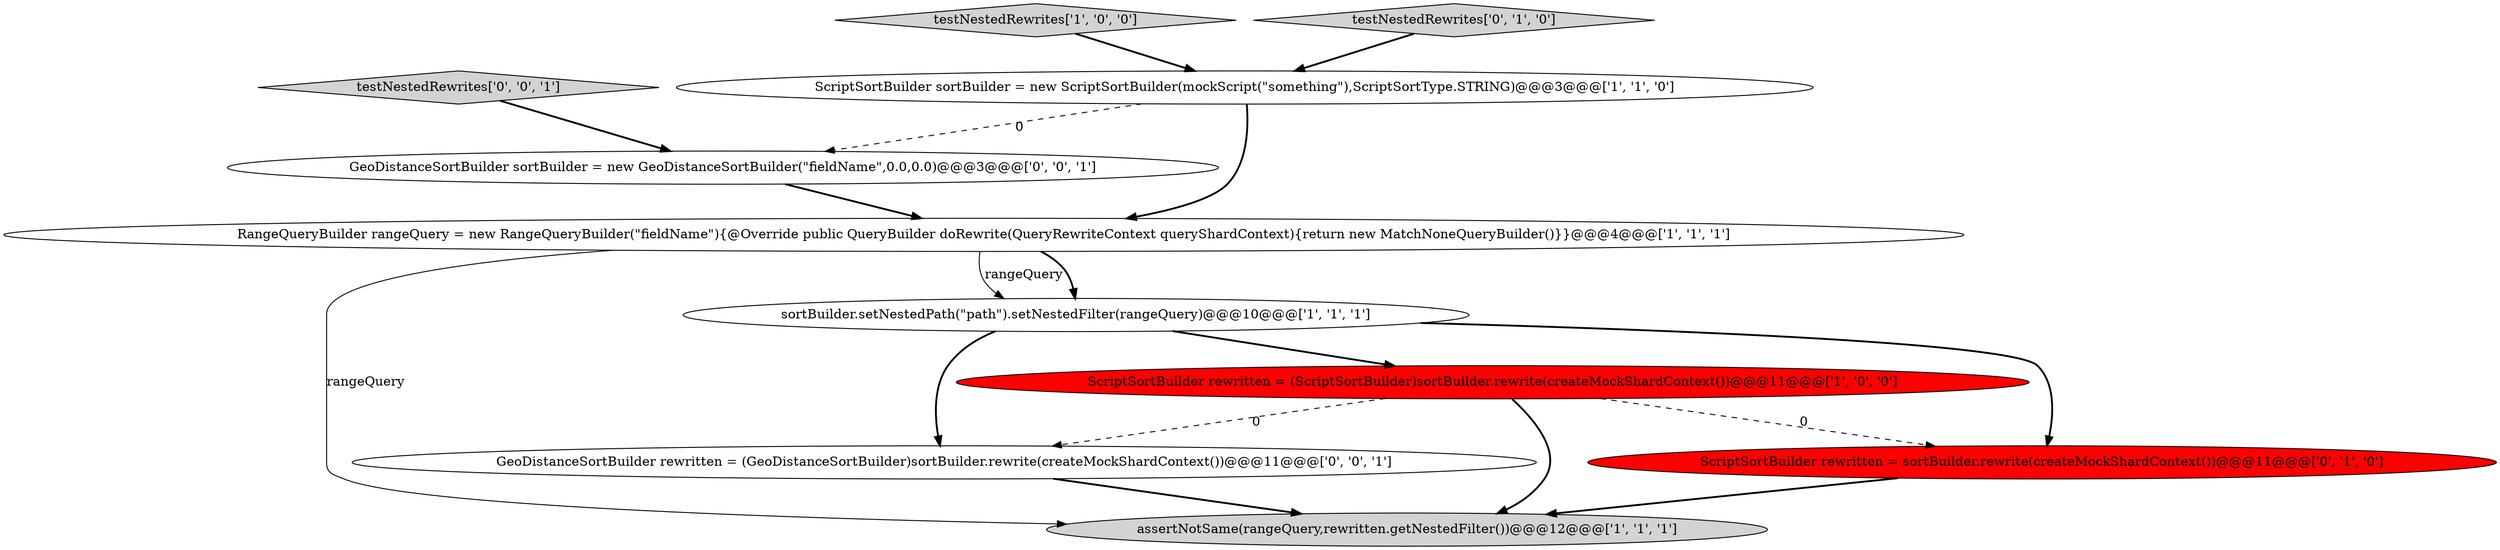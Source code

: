 digraph {
10 [style = filled, label = "GeoDistanceSortBuilder rewritten = (GeoDistanceSortBuilder)sortBuilder.rewrite(createMockShardContext())@@@11@@@['0', '0', '1']", fillcolor = white, shape = ellipse image = "AAA0AAABBB3BBB"];
1 [style = filled, label = "ScriptSortBuilder sortBuilder = new ScriptSortBuilder(mockScript(\"something\"),ScriptSortType.STRING)@@@3@@@['1', '1', '0']", fillcolor = white, shape = ellipse image = "AAA0AAABBB1BBB"];
0 [style = filled, label = "assertNotSame(rangeQuery,rewritten.getNestedFilter())@@@12@@@['1', '1', '1']", fillcolor = lightgray, shape = ellipse image = "AAA0AAABBB1BBB"];
3 [style = filled, label = "sortBuilder.setNestedPath(\"path\").setNestedFilter(rangeQuery)@@@10@@@['1', '1', '1']", fillcolor = white, shape = ellipse image = "AAA0AAABBB1BBB"];
2 [style = filled, label = "RangeQueryBuilder rangeQuery = new RangeQueryBuilder(\"fieldName\"){@Override public QueryBuilder doRewrite(QueryRewriteContext queryShardContext){return new MatchNoneQueryBuilder()}}@@@4@@@['1', '1', '1']", fillcolor = white, shape = ellipse image = "AAA0AAABBB1BBB"];
4 [style = filled, label = "testNestedRewrites['1', '0', '0']", fillcolor = lightgray, shape = diamond image = "AAA0AAABBB1BBB"];
5 [style = filled, label = "ScriptSortBuilder rewritten = (ScriptSortBuilder)sortBuilder.rewrite(createMockShardContext())@@@11@@@['1', '0', '0']", fillcolor = red, shape = ellipse image = "AAA1AAABBB1BBB"];
7 [style = filled, label = "testNestedRewrites['0', '1', '0']", fillcolor = lightgray, shape = diamond image = "AAA0AAABBB2BBB"];
9 [style = filled, label = "testNestedRewrites['0', '0', '1']", fillcolor = lightgray, shape = diamond image = "AAA0AAABBB3BBB"];
8 [style = filled, label = "GeoDistanceSortBuilder sortBuilder = new GeoDistanceSortBuilder(\"fieldName\",0.0,0.0)@@@3@@@['0', '0', '1']", fillcolor = white, shape = ellipse image = "AAA0AAABBB3BBB"];
6 [style = filled, label = "ScriptSortBuilder rewritten = sortBuilder.rewrite(createMockShardContext())@@@11@@@['0', '1', '0']", fillcolor = red, shape = ellipse image = "AAA1AAABBB2BBB"];
3->10 [style = bold, label=""];
1->8 [style = dashed, label="0"];
3->6 [style = bold, label=""];
4->1 [style = bold, label=""];
3->5 [style = bold, label=""];
1->2 [style = bold, label=""];
6->0 [style = bold, label=""];
7->1 [style = bold, label=""];
5->6 [style = dashed, label="0"];
5->0 [style = bold, label=""];
8->2 [style = bold, label=""];
9->8 [style = bold, label=""];
5->10 [style = dashed, label="0"];
2->3 [style = solid, label="rangeQuery"];
10->0 [style = bold, label=""];
2->3 [style = bold, label=""];
2->0 [style = solid, label="rangeQuery"];
}
